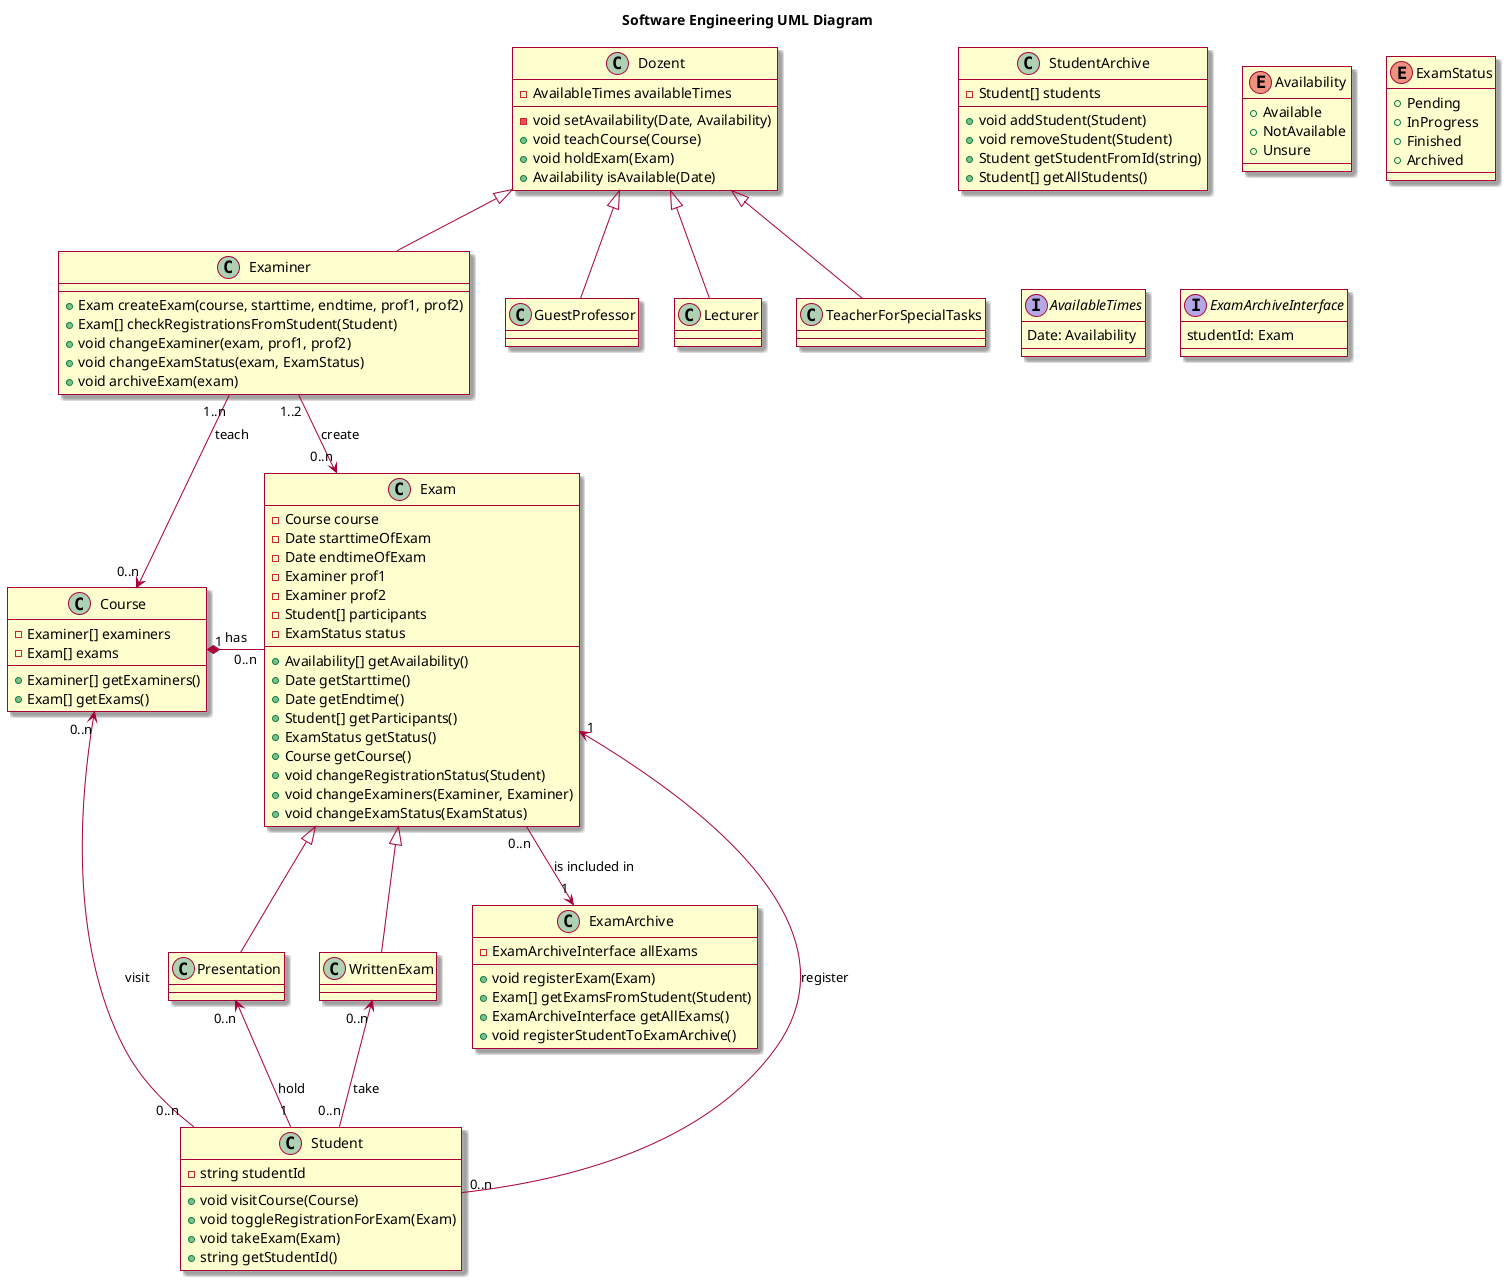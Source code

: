 @startuml name 

title Software Engineering UML Diagram
skin rose

class Dozent {
  -AvailableTimes availableTimes
  -void setAvailability(Date, Availability)
  +void teachCourse(Course)
  +void holdExam(Exam)
  +Availability isAvailable(Date)
}

class Examiner extends Dozent {
  +Exam createExam(course, starttime, endtime, prof1, prof2)
  +Exam[] checkRegistrationsFromStudent(Student)
  +void changeExaminer(exam, prof1, prof2)
  +void changeExamStatus(exam, ExamStatus)
  +void archiveExam(exam)
}

class GuestProfessor extends Dozent {}
class Lecturer extends Dozent {}
class TeacherForSpecialTasks extends Dozent {}

class Student {
  -string studentId
  +void visitCourse(Course)
  +void toggleRegistrationForExam(Exam)
  +void takeExam(Exam)
  +string getStudentId()
}

class Exam {
  -Course course
  -Date starttimeOfExam
  -Date endtimeOfExam
  -Examiner prof1
  -Examiner prof2
  -Student[] participants
  -ExamStatus status
  +Availability[] getAvailability()
  +Date getStarttime()
  +Date getEndtime()
  +Student[] getParticipants()
  +ExamStatus getStatus()
  +Course getCourse()
  +void changeRegistrationStatus(Student)
  +void changeExaminers(Examiner, Examiner)
  +void changeExamStatus(ExamStatus)
}

class ExamArchive {
  -ExamArchiveInterface allExams
  +void registerExam(Exam)
  +Exam[] getExamsFromStudent(Student)
  +ExamArchiveInterface getAllExams()
  +void registerStudentToExamArchive()
}

class StudentArchive {
  -Student[] students
  +void addStudent(Student)
  +void removeStudent(Student)
  +Student getStudentFromId(string)
  +Student[] getAllStudents()
}

class Presentation extends Exam {}
class WrittenExam extends Exam {}

class Course {
  -Examiner[] examiners
  -Exam[] exams
  +Examiner[] getExaminers()
  +Exam[] getExams()
}

enum Availability {
  +Available
  +NotAvailable
  +Unsure
}

enum ExamStatus {
  +Pending
  +InProgress
  +Finished
  +Archived
}

interface AvailableTimes {
  Date: Availability
}

interface ExamArchiveInterface {
  studentId: Exam
}

Student "0..n" -up-> "0..n" Course: visit
Student "0..n" -up-> "0..n" WrittenExam: take
Student "1" -up-> "0..n" Presentation: hold
Student "0..n" --> "1" Exam: register
Examiner "1..n" -down-> "0..n" Course: teach
Examiner "1..2" -down-> "0..n" Exam: create
Exam "0..n" -left-* "1" Course: has
Exam "0..n" --> "1" ExamArchive: is included in

@enduml